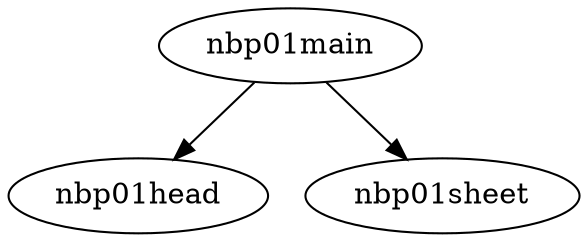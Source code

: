 digraph NodeBuildersParallel01 {
  schemaFileName = "node-builders-parallel01-schema"
  targetsFileName = "node-builders-parallel01-targets"

  nbp01head [type=flow]
  nbp01sheet [type=flow]

  nbp01main [type=parallel]
  nbp01main -> nbp01head
  nbp01main -> nbp01sheet
}
